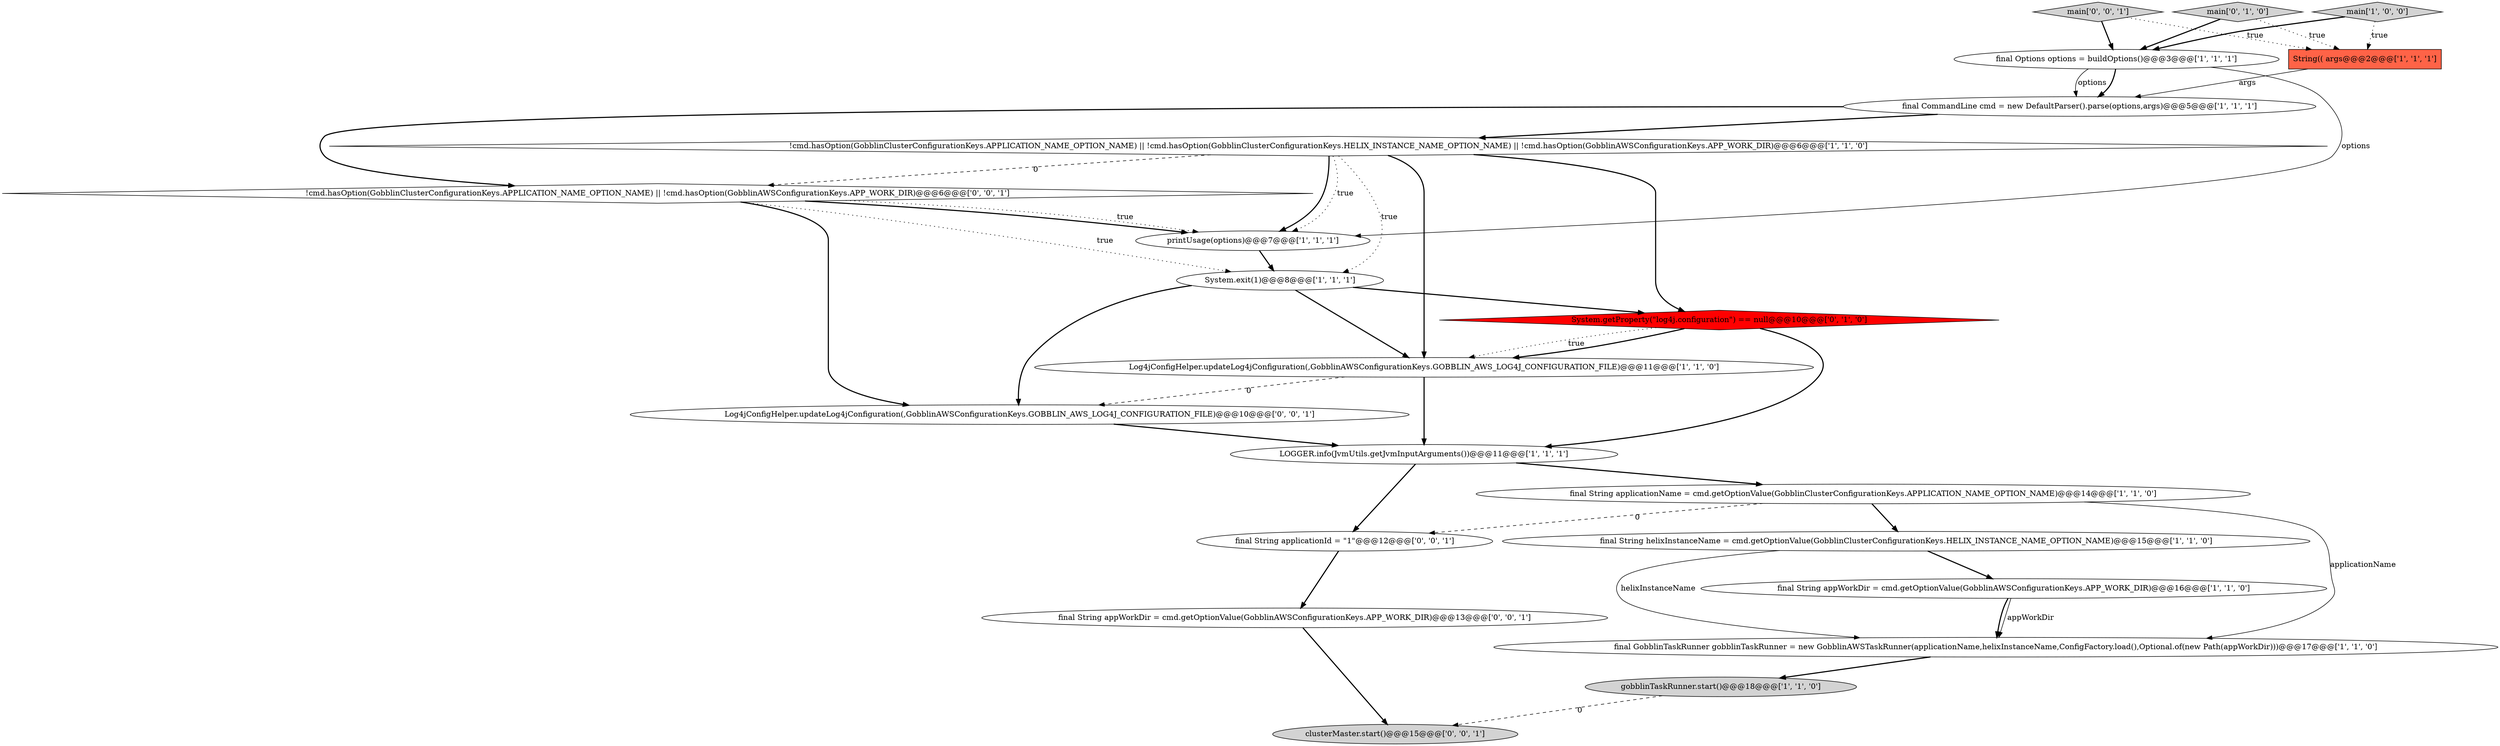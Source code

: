 digraph {
16 [style = filled, label = "final String applicationId = \"1\"@@@12@@@['0', '0', '1']", fillcolor = white, shape = ellipse image = "AAA0AAABBB3BBB"];
14 [style = filled, label = "main['0', '1', '0']", fillcolor = lightgray, shape = diamond image = "AAA0AAABBB2BBB"];
18 [style = filled, label = "main['0', '0', '1']", fillcolor = lightgray, shape = diamond image = "AAA0AAABBB3BBB"];
2 [style = filled, label = "!cmd.hasOption(GobblinClusterConfigurationKeys.APPLICATION_NAME_OPTION_NAME) || !cmd.hasOption(GobblinClusterConfigurationKeys.HELIX_INSTANCE_NAME_OPTION_NAME) || !cmd.hasOption(GobblinAWSConfigurationKeys.APP_WORK_DIR)@@@6@@@['1', '1', '0']", fillcolor = white, shape = diamond image = "AAA0AAABBB1BBB"];
3 [style = filled, label = "LOGGER.info(JvmUtils.getJvmInputArguments())@@@11@@@['1', '1', '1']", fillcolor = white, shape = ellipse image = "AAA0AAABBB1BBB"];
9 [style = filled, label = "final Options options = buildOptions()@@@3@@@['1', '1', '1']", fillcolor = white, shape = ellipse image = "AAA0AAABBB1BBB"];
8 [style = filled, label = "final CommandLine cmd = new DefaultParser().parse(options,args)@@@5@@@['1', '1', '1']", fillcolor = white, shape = ellipse image = "AAA0AAABBB1BBB"];
21 [style = filled, label = "Log4jConfigHelper.updateLog4jConfiguration(,GobblinAWSConfigurationKeys.GOBBLIN_AWS_LOG4J_CONFIGURATION_FILE)@@@10@@@['0', '0', '1']", fillcolor = white, shape = ellipse image = "AAA0AAABBB3BBB"];
6 [style = filled, label = "gobblinTaskRunner.start()@@@18@@@['1', '1', '0']", fillcolor = lightgray, shape = ellipse image = "AAA0AAABBB1BBB"];
12 [style = filled, label = "final String helixInstanceName = cmd.getOptionValue(GobblinClusterConfigurationKeys.HELIX_INSTANCE_NAME_OPTION_NAME)@@@15@@@['1', '1', '0']", fillcolor = white, shape = ellipse image = "AAA0AAABBB1BBB"];
15 [style = filled, label = "System.getProperty(\"log4j.configuration\") == null@@@10@@@['0', '1', '0']", fillcolor = red, shape = diamond image = "AAA1AAABBB2BBB"];
7 [style = filled, label = "main['1', '0', '0']", fillcolor = lightgray, shape = diamond image = "AAA0AAABBB1BBB"];
1 [style = filled, label = "String(( args@@@2@@@['1', '1', '1']", fillcolor = tomato, shape = box image = "AAA0AAABBB1BBB"];
19 [style = filled, label = "!cmd.hasOption(GobblinClusterConfigurationKeys.APPLICATION_NAME_OPTION_NAME) || !cmd.hasOption(GobblinAWSConfigurationKeys.APP_WORK_DIR)@@@6@@@['0', '0', '1']", fillcolor = white, shape = diamond image = "AAA0AAABBB3BBB"];
11 [style = filled, label = "Log4jConfigHelper.updateLog4jConfiguration(,GobblinAWSConfigurationKeys.GOBBLIN_AWS_LOG4J_CONFIGURATION_FILE)@@@11@@@['1', '1', '0']", fillcolor = white, shape = ellipse image = "AAA0AAABBB1BBB"];
17 [style = filled, label = "clusterMaster.start()@@@15@@@['0', '0', '1']", fillcolor = lightgray, shape = ellipse image = "AAA0AAABBB3BBB"];
13 [style = filled, label = "final String appWorkDir = cmd.getOptionValue(GobblinAWSConfigurationKeys.APP_WORK_DIR)@@@16@@@['1', '1', '0']", fillcolor = white, shape = ellipse image = "AAA0AAABBB1BBB"];
20 [style = filled, label = "final String appWorkDir = cmd.getOptionValue(GobblinAWSConfigurationKeys.APP_WORK_DIR)@@@13@@@['0', '0', '1']", fillcolor = white, shape = ellipse image = "AAA0AAABBB3BBB"];
4 [style = filled, label = "final String applicationName = cmd.getOptionValue(GobblinClusterConfigurationKeys.APPLICATION_NAME_OPTION_NAME)@@@14@@@['1', '1', '0']", fillcolor = white, shape = ellipse image = "AAA0AAABBB1BBB"];
10 [style = filled, label = "System.exit(1)@@@8@@@['1', '1', '1']", fillcolor = white, shape = ellipse image = "AAA0AAABBB1BBB"];
5 [style = filled, label = "printUsage(options)@@@7@@@['1', '1', '1']", fillcolor = white, shape = ellipse image = "AAA0AAABBB1BBB"];
0 [style = filled, label = "final GobblinTaskRunner gobblinTaskRunner = new GobblinAWSTaskRunner(applicationName,helixInstanceName,ConfigFactory.load(),Optional.of(new Path(appWorkDir)))@@@17@@@['1', '1', '0']", fillcolor = white, shape = ellipse image = "AAA0AAABBB1BBB"];
2->10 [style = dotted, label="true"];
19->10 [style = dotted, label="true"];
5->10 [style = bold, label=""];
2->5 [style = bold, label=""];
20->17 [style = bold, label=""];
2->19 [style = dashed, label="0"];
10->15 [style = bold, label=""];
4->16 [style = dashed, label="0"];
0->6 [style = bold, label=""];
8->19 [style = bold, label=""];
12->0 [style = solid, label="helixInstanceName"];
13->0 [style = solid, label="appWorkDir"];
4->0 [style = solid, label="applicationName"];
18->1 [style = dotted, label="true"];
6->17 [style = dashed, label="0"];
10->21 [style = bold, label=""];
3->16 [style = bold, label=""];
21->3 [style = bold, label=""];
9->8 [style = bold, label=""];
15->3 [style = bold, label=""];
3->4 [style = bold, label=""];
7->9 [style = bold, label=""];
19->5 [style = bold, label=""];
9->5 [style = solid, label="options"];
12->13 [style = bold, label=""];
9->8 [style = solid, label="options"];
15->11 [style = bold, label=""];
8->2 [style = bold, label=""];
11->3 [style = bold, label=""];
2->15 [style = bold, label=""];
18->9 [style = bold, label=""];
1->8 [style = solid, label="args"];
15->11 [style = dotted, label="true"];
19->5 [style = dotted, label="true"];
4->12 [style = bold, label=""];
14->9 [style = bold, label=""];
14->1 [style = dotted, label="true"];
2->5 [style = dotted, label="true"];
7->1 [style = dotted, label="true"];
11->21 [style = dashed, label="0"];
16->20 [style = bold, label=""];
2->11 [style = bold, label=""];
13->0 [style = bold, label=""];
10->11 [style = bold, label=""];
19->21 [style = bold, label=""];
}
